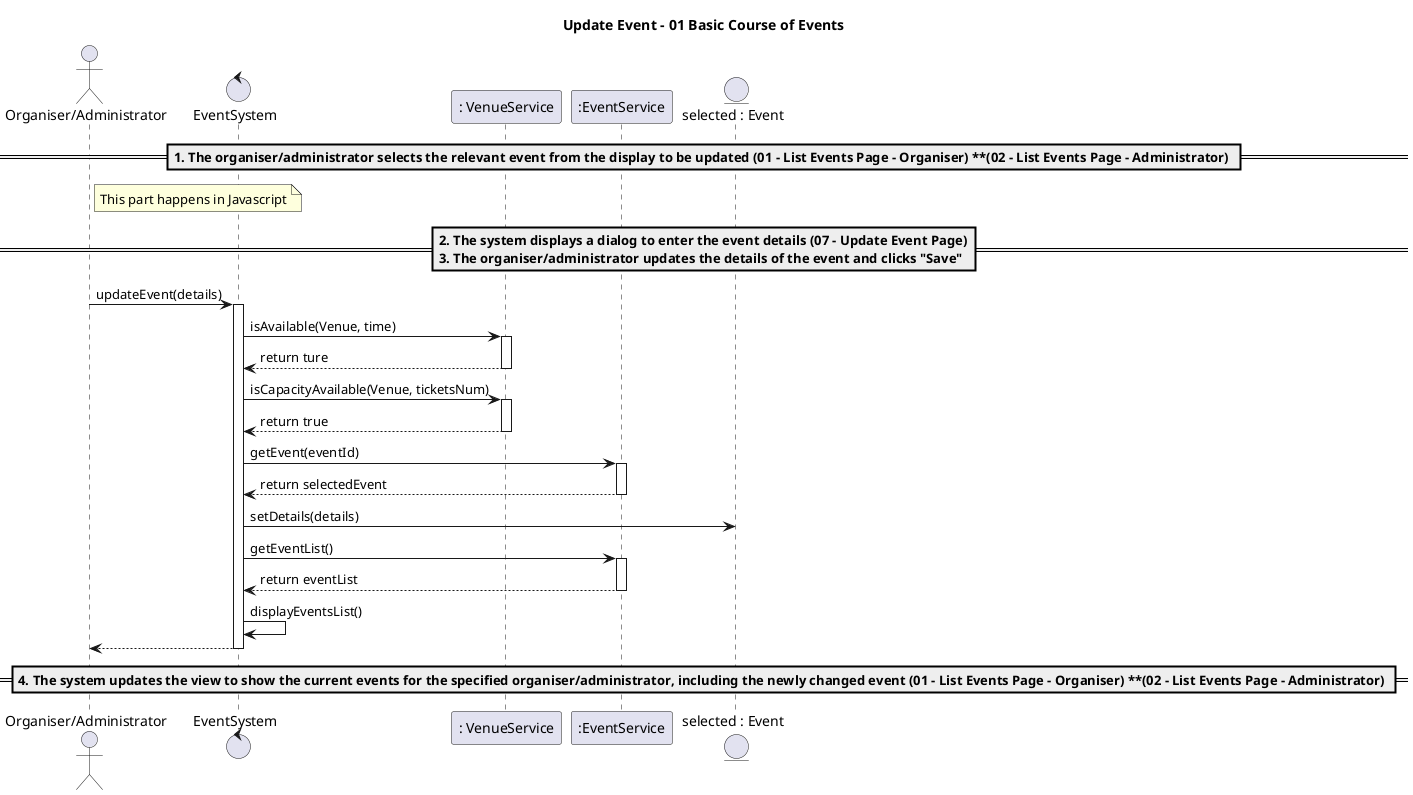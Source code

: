 @startuml
title Update Event - 01 Basic Course of Events

actor "Organiser/Administrator" as OA
control EventSystem as System
participant ": VenueService" as VenueSer
participant ":EventService" as Service
entity "selected : Event" as Event

== 1. The organiser/administrator selects the relevant event from the display to be updated **(01 - List Events Page - Organiser)** **(02 - List Events Page - Administrator) ==
note right of OA: This part happens in Javascript

== 2. The system displays a dialog to enter the event details **(07 - Update Event Page)**\n3. The organiser/administrator updates the details of the event and clicks "Save" ==

OA -> System: updateEvent(details)
activate System
System -> VenueSer: isAvailable(Venue, time)
activate VenueSer
VenueSer --> System: return ture
deactivate VenueSer
System -> VenueSer: isCapacityAvailable(Venue, ticketsNum)
activate VenueSer
VenueSer --> System: return true
deactivate VenueSer

System -> Service: getEvent(eventId)
activate Service
Service --> System: return selectedEvent
deactivate Service


System -> Event: setDetails(details)




System -> Service: getEventList()
activate Service
Service --> System: return eventList
deactivate Service
System -> System: displayEventsList()

System --> OA
deactivate System

== 4. The system updates the view to show the current events for the specified organiser/administrator, including the newly changed event **(01 - List Events Page - Organiser)** **(02 - List Events Page - Administrator) ==
@enduml
